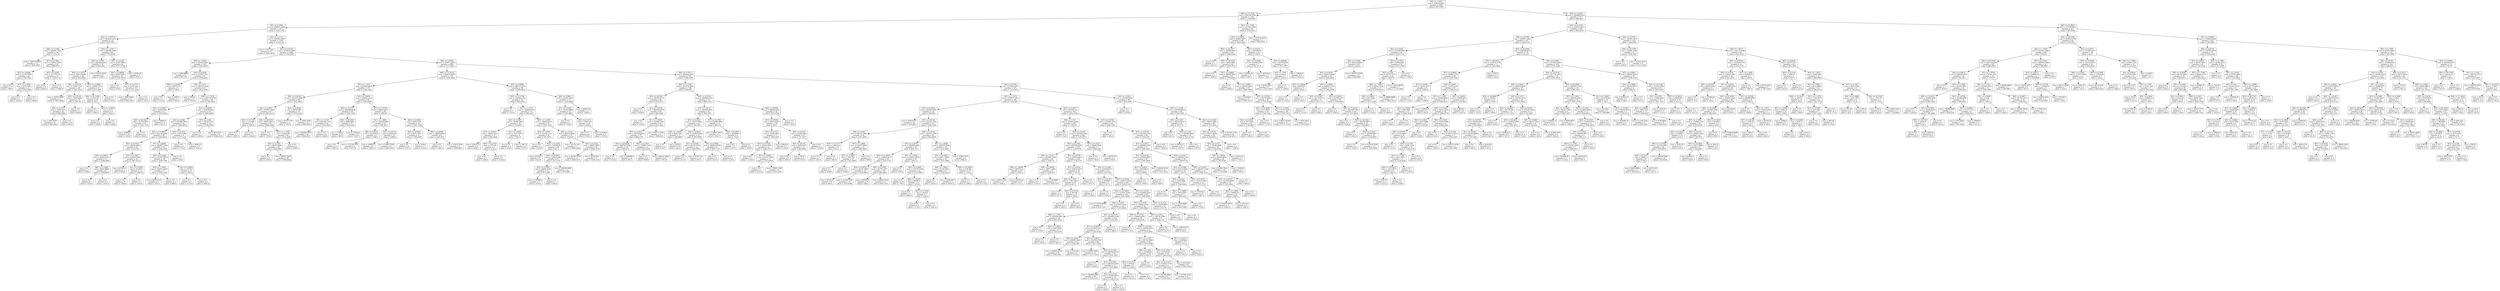 digraph Tree {
node [shape=box] ;
0 [label="X[5] <= 1.4973\nmse = 333032.0551\nsamples = 2000\nvalue = 997.0585"] ;
1 [label="X[8] <= 17.7558\nmse = 290169.0789\nsamples = 1323\nvalue = 1149.5843"] ;
0 -> 1 [labeldistance=2.5, labelangle=45, headlabel="True"] ;
2 [label="X[2] <= 2.1064\nmse = 288827.3439\nsamples = 1231\nvalue = 1118.1162"] ;
1 -> 2 ;
3 [label="X[4] <= 17.9779\nmse = 293246.3276\nsamples = 131\nvalue = 907.3817"] ;
2 -> 3 ;
4 [label="X[8] <= 3.2169\nmse = 264901.7924\nsamples = 50\nvalue = 1153.26"] ;
3 -> 4 ;
5 [label="mse = 129336.8056\nsamples = 12\nvalue = 1800.1667"] ;
4 -> 5 ;
6 [label="X[7] <= 4.7081\nmse = 133824.7098\nsamples = 38\nvalue = 948.9737"] ;
4 -> 6 ;
7 [label="X[1] <= 0.9299\nmse = 31195.7899\nsamples = 24\nvalue = 756.7083"] ;
6 -> 7 ;
8 [label="mse = 0.0\nsamples = 11\nvalue = 569.0"] ;
7 -> 8 ;
9 [label="X[7] <= 2.3066\nmse = 2551.4793\nsamples = 13\nvalue = 915.5385"] ;
7 -> 9 ;
10 [label="mse = 0.0\nsamples = 2\nvalue = 1034.0"] ;
9 -> 10 ;
11 [label="mse = 0.0\nsamples = 11\nvalue = 894.0"] ;
9 -> 11 ;
12 [label="X[3] <= 0.4282\nmse = 137755.102\nsamples = 14\nvalue = 1278.5714"] ;
6 -> 12 ;
13 [label="mse = 0.0\nsamples = 6\nvalue = 850.0"] ;
12 -> 13 ;
14 [label="mse = 0.0\nsamples = 8\nvalue = 1600.0"] ;
12 -> 14 ;
15 [label="X[5] <= 1.2147\nmse = 250388.1649\nsamples = 81\nvalue = 755.6049"] ;
3 -> 15 ;
16 [label="X[8] <= 3.1391\nmse = 240328.5045\nsamples = 55\nvalue = 934.3091"] ;
15 -> 16 ;
17 [label="X[5] <= 1.1074\nmse = 160134.0491\nsamples = 49\nvalue = 830.6939"] ;
16 -> 17 ;
18 [label="X[6] <= 0.5718\nmse = 74287.7431\nsamples = 36\nvalue = 1017.9167"] ;
17 -> 18 ;
19 [label="mse = 29554.0496\nsamples = 11\nvalue = 1387.3636"] ;
18 -> 19 ;
20 [label="X[3] <= 0.5118\nmse = 7489.8304\nsamples = 25\nvalue = 855.36"] ;
18 -> 20 ;
21 [label="X[0] <= 0.1313\nmse = 1848.2314\nsamples = 22\nvalue = 883.6364"] ;
20 -> 21 ;
22 [label="mse = 646.5556\nsamples = 12\nvalue = 848.3333"] ;
21 -> 22 ;
23 [label="mse = 0.0\nsamples = 10\nvalue = 926.0"] ;
21 -> 23 ;
24 [label="mse = 0.0\nsamples = 3\nvalue = 648.0"] ;
20 -> 24 ;
25 [label="X[2] <= 2.0994\nmse = 31990.1775\nsamples = 13\nvalue = 312.2308"] ;
17 -> 25 ;
26 [label="X[4] <= 41.1485\nmse = 5124.25\nsamples = 10\nvalue = 220.5"] ;
25 -> 26 ;
27 [label="mse = 0.0\nsamples = 5\nvalue = 149.0"] ;
26 -> 27 ;
28 [label="X[2] <= 2.0826\nmse = 24.0\nsamples = 5\nvalue = 292.0"] ;
26 -> 28 ;
29 [label="mse = 0.0\nsamples = 2\nvalue = 298.0"] ;
28 -> 29 ;
30 [label="mse = 0.0\nsamples = 3\nvalue = 288.0"] ;
28 -> 30 ;
31 [label="mse = 0.0\nsamples = 3\nvalue = 618.0"] ;
25 -> 31 ;
32 [label="mse = 91532.5833\nsamples = 6\nvalue = 1780.5"] ;
16 -> 32 ;
33 [label="X[8] <= 3.2169\nmse = 61207.8595\nsamples = 26\nvalue = 377.5769"] ;
15 -> 33 ;
34 [label="X[1] <= 0.8858\nmse = 2835.0385\nsamples = 21\nvalue = 259.7619"] ;
33 -> 34 ;
35 [label="mse = 0.0\nsamples = 2\nvalue = 379.0"] ;
34 -> 35 ;
36 [label="X[7] <= 2.2773\nmse = 1479.3241\nsamples = 19\nvalue = 247.2105"] ;
34 -> 36 ;
37 [label="mse = 1886.5562\nsamples = 13\nvalue = 256.5385"] ;
36 -> 37 ;
38 [label="mse = 0.0\nsamples = 6\nvalue = 227.0"] ;
36 -> 38 ;
39 [label="mse = 3226.24\nsamples = 5\nvalue = 872.4"] ;
33 -> 39 ;
40 [label="X[2] <= 2.1119\nmse = 282382.5347\nsamples = 1100\nvalue = 1143.2127"] ;
2 -> 40 ;
41 [label="mse = 1131.3223\nsamples = 11\nvalue = 1960.3636"] ;
40 -> 41 ;
42 [label="X[1] <= 0.8701\nmse = 278410.5226\nsamples = 1089\nvalue = 1134.9587"] ;
40 -> 42 ;
43 [label="X[8] <= 1.3045\nmse = 221452.2005\nsamples = 105\nvalue = 1351.0952"] ;
42 -> 43 ;
44 [label="mse = 3906.9844\nsamples = 8\nvalue = 807.375"] ;
43 -> 44 ;
45 [label="X[6] <= 0.0428\nmse = 213001.1921\nsamples = 97\nvalue = 1395.9381"] ;
43 -> 45 ;
46 [label="X[8] <= 3.6438\nmse = 38374.75\nsamples = 4\nvalue = 708.5"] ;
45 -> 46 ;
47 [label="mse = 0.0\nsamples = 2\nvalue = 514.0"] ;
46 -> 47 ;
48 [label="mse = 1089.0\nsamples = 2\nvalue = 903.0"] ;
46 -> 48 ;
49 [label="X[8] <= 1.451\nmse = 199312.1424\nsamples = 93\nvalue = 1425.5054"] ;
45 -> 49 ;
50 [label="mse = 1800.0\nsamples = 9\nvalue = 1833.0"] ;
49 -> 50 ;
51 [label="X[8] <= 1.7479\nmse = 200776.6784\nsamples = 84\nvalue = 1381.8452"] ;
49 -> 51 ;
52 [label="X[3] <= 0.5287\nmse = 81923.045\nsamples = 17\nvalue = 1034.8824"] ;
51 -> 52 ;
53 [label="X[4] <= 58.2412\nmse = 37578.0612\nsamples = 14\nvalue = 1125.7143"] ;
52 -> 53 ;
54 [label="mse = 49809.0\nsamples = 10\nvalue = 1154.0"] ;
53 -> 54 ;
55 [label="mse = 0.0\nsamples = 4\nvalue = 1055.0"] ;
53 -> 55 ;
56 [label="mse = 70688.0\nsamples = 3\nvalue = 611.0"] ;
52 -> 56 ;
57 [label="X[1] <= 0.8529\nmse = 192638.344\nsamples = 67\nvalue = 1469.8806"] ;
51 -> 57 ;
58 [label="X[2] <= 2.369\nmse = 207960.7846\nsamples = 54\nvalue = 1400.2593"] ;
57 -> 58 ;
59 [label="X[4] <= 21.9853\nmse = 222139.4334\nsamples = 46\nvalue = 1345.8478"] ;
58 -> 59 ;
60 [label="X[3] <= 0.4765\nmse = 49266.6944\nsamples = 25\nvalue = 1212.84"] ;
59 -> 60 ;
61 [label="X[6] <= 0.0974\nmse = 34464.2314\nsamples = 11\nvalue = 1398.3636"] ;
60 -> 61 ;
62 [label="mse = 0.0\nsamples = 5\nvalue = 1206.0"] ;
61 -> 62 ;
63 [label="X[6] <= 0.3285\nmse = 6650.8889\nsamples = 6\nvalue = 1558.6667"] ;
61 -> 63 ;
64 [label="mse = 0.0\nsamples = 2\nvalue = 1674.0"] ;
63 -> 64 ;
65 [label="mse = 0.0\nsamples = 4\nvalue = 1501.0"] ;
63 -> 65 ;
66 [label="X[5] <= 1.2007\nmse = 12605.2092\nsamples = 14\nvalue = 1067.0714"] ;
60 -> 66 ;
67 [label="mse = 67081.0\nsamples = 2\nvalue = 934.0"] ;
66 -> 67 ;
68 [label="X[1] <= 0.8394\nmse = 82.6875\nsamples = 12\nvalue = 1089.25"] ;
66 -> 68 ;
69 [label="mse = 0.0\nsamples = 9\nvalue = 1084.0"] ;
68 -> 69 ;
70 [label="mse = 0.0\nsamples = 3\nvalue = 1105.0"] ;
68 -> 70 ;
71 [label="X[7] <= 2.0689\nmse = 381807.1066\nsamples = 21\nvalue = 1504.1905"] ;
59 -> 71 ;
72 [label="X[0] <= 0.1248\nmse = 237527.6676\nsamples = 19\nvalue = 1636.7368"] ;
71 -> 72 ;
73 [label="X[5] <= 1.1661\nmse = 392611.8367\nsamples = 7\nvalue = 1259.1429"] ;
72 -> 73 ;
74 [label="mse = 502514.16\nsamples = 5\nvalue = 1375.2"] ;
73 -> 74 ;
75 [label="mse = 0.0\nsamples = 2\nvalue = 969.0"] ;
73 -> 75 ;
76 [label="X[1] <= 0.8405\nmse = 15376.0\nsamples = 12\nvalue = 1857.0"] ;
72 -> 76 ;
77 [label="mse = 0.0\nsamples = 6\nvalue = 1733.0"] ;
76 -> 77 ;
78 [label="mse = 0.0\nsamples = 6\nvalue = 1981.0"] ;
76 -> 78 ;
79 [label="mse = 0.0\nsamples = 2\nvalue = 245.0"] ;
71 -> 79 ;
80 [label="X[0] <= 0.1246\nmse = 11525.1094\nsamples = 8\nvalue = 1713.125"] ;
58 -> 80 ;
81 [label="mse = 0.0\nsamples = 6\nvalue = 1773.0"] ;
80 -> 81 ;
82 [label="mse = 3080.25\nsamples = 2\nvalue = 1533.5"] ;
80 -> 82 ;
83 [label="X[7] <= 2.444\nmse = 25222.5325\nsamples = 13\nvalue = 1759.0769"] ;
57 -> 83 ;
84 [label="mse = 0.0\nsamples = 7\nvalue = 1905.0"] ;
83 -> 84 ;
85 [label="mse = 823.4722\nsamples = 6\nvalue = 1588.8333"] ;
83 -> 85 ;
86 [label="X[6] <= 0.0636\nmse = 278971.6405\nsamples = 984\nvalue = 1111.8953"] ;
42 -> 86 ;
87 [label="X[8] <= 11.5153\nmse = 240615.0934\nsamples = 275\nvalue = 1249.4836"] ;
86 -> 87 ;
88 [label="X[5] <= 1.1212\nmse = 253400.5036\nsamples = 179\nvalue = 1346.2346"] ;
87 -> 88 ;
89 [label="X[6] <= 0.0538\nmse = 121435.7986\nsamples = 80\nvalue = 1522.4625"] ;
88 -> 89 ;
90 [label="X[1] <= 0.8931\nmse = 67003.1948\nsamples = 63\nvalue = 1643.4127"] ;
89 -> 90 ;
91 [label="X[0] <= 0.1595\nmse = 1119.09\nsamples = 10\nvalue = 1945.9"] ;
90 -> 91 ;
92 [label="mse = 0.0\nsamples = 3\nvalue = 1997.0"] ;
91 -> 92 ;
93 [label="mse = 0.0\nsamples = 7\nvalue = 1924.0"] ;
91 -> 93 ;
94 [label="X[4] <= 29.5335\nmse = 58912.9413\nsamples = 53\nvalue = 1586.3396"] ;
90 -> 94 ;
95 [label="mse = 0.0\nsamples = 4\nvalue = 1232.0"] ;
94 -> 95 ;
96 [label="X[7] <= 1.2769\nmse = 52635.95\nsamples = 49\nvalue = 1615.2653"] ;
94 -> 96 ;
97 [label="X[0] <= 0.1385\nmse = 48357.4463\nsamples = 44\nvalue = 1582.9091"] ;
96 -> 97 ;
98 [label="mse = 0.0\nsamples = 8\nvalue = 1549.0"] ;
97 -> 98 ;
99 [label="mse = 58791.2469\nsamples = 36\nvalue = 1590.4444"] ;
97 -> 99 ;
100 [label="mse = 0.0\nsamples = 5\nvalue = 1900.0"] ;
96 -> 100 ;
101 [label="X[5] <= 1.0228\nmse = 68035.827\nsamples = 17\nvalue = 1074.2353"] ;
89 -> 101 ;
102 [label="mse = 107477.04\nsamples = 5\nvalue = 1347.6"] ;
101 -> 102 ;
103 [label="mse = 7491.5556\nsamples = 12\nvalue = 960.3333"] ;
101 -> 103 ;
104 [label="X[1] <= 0.9938\nmse = 314663.1119\nsamples = 99\nvalue = 1203.8283"] ;
88 -> 104 ;
105 [label="X[0] <= 0.1247\nmse = 364069.4099\nsamples = 59\nvalue = 1003.7458"] ;
104 -> 105 ;
106 [label="X[5] <= 1.2147\nmse = 491044.7534\nsamples = 42\nvalue = 1072.6429"] ;
105 -> 106 ;
107 [label="mse = 524980.1875\nsamples = 36\nvalue = 989.9167"] ;
106 -> 107 ;
108 [label="mse = 0.0\nsamples = 6\nvalue = 1569.0"] ;
106 -> 108 ;
109 [label="X[4] <= 49.2656\nmse = 9664.6021\nsamples = 17\nvalue = 833.5294"] ;
105 -> 109 ;
110 [label="mse = 1694.0\nsamples = 15\nvalue = 805.0"] ;
109 -> 110 ;
111 [label="mse = 17556.25\nsamples = 2\nvalue = 1047.5"] ;
109 -> 111 ;
112 [label="X[7] <= 1.0709\nmse = 95643.2975\nsamples = 40\nvalue = 1498.95"] ;
104 -> 112 ;
113 [label="X[1] <= 1.0891\nmse = 115820.6939\nsamples = 21\nvalue = 1387.8571"] ;
112 -> 113 ;
114 [label="X[6] <= 0.0142\nmse = 221259.25\nsamples = 6\nvalue = 1108.5"] ;
113 -> 114 ;
115 [label="mse = 0.0\nsamples = 2\nvalue = 1651.0"] ;
114 -> 115 ;
116 [label="mse = 111159.1875\nsamples = 4\nvalue = 837.25"] ;
114 -> 116 ;
117 [label="X[3] <= 0.5118\nmse = 29942.64\nsamples = 15\nvalue = 1499.6"] ;
113 -> 117 ;
118 [label="mse = 20480.0\nsamples = 6\nvalue = 1605.0"] ;
117 -> 118 ;
119 [label="mse = 23907.5556\nsamples = 9\nvalue = 1429.3333"] ;
117 -> 119 ;
120 [label="X[8] <= 6.0469\nmse = 44624.615\nsamples = 19\nvalue = 1621.7368"] ;
112 -> 120 ;
121 [label="X[8] <= 4.9091\nmse = 2671.3223\nsamples = 11\nvalue = 1765.6364"] ;
120 -> 121 ;
122 [label="mse = 0.0\nsamples = 6\nvalue = 1727.0"] ;
121 -> 122 ;
123 [label="mse = 1936.0\nsamples = 5\nvalue = 1812.0"] ;
121 -> 123 ;
124 [label="X[8] <= 6.9658\nmse = 34688.8594\nsamples = 8\nvalue = 1423.875"] ;
120 -> 124 ;
125 [label="mse = 0.0\nsamples = 5\nvalue = 1289.0"] ;
124 -> 125 ;
126 [label="mse = 11653.5556\nsamples = 3\nvalue = 1648.6667"] ;
124 -> 126 ;
127 [label="X[3] <= 0.5989\nmse = 166777.4514\nsamples = 96\nvalue = 1069.0833"] ;
87 -> 127 ;
128 [label="X[4] <= 13.5738\nmse = 154459.1322\nsamples = 79\nvalue = 990.3291"] ;
127 -> 128 ;
129 [label="mse = 0.0\nsamples = 3\nvalue = 1753.0"] ;
128 -> 129 ;
130 [label="X[1] <= 1.1135\nmse = 136689.3315\nsamples = 76\nvalue = 960.2237"] ;
128 -> 130 ;
131 [label="X[2] <= 3.1497\nmse = 79446.1994\nsamples = 19\nvalue = 776.8947"] ;
130 -> 131 ;
132 [label="X[7] <= 4.5012\nmse = 36603.3223\nsamples = 11\nvalue = 981.3636"] ;
131 -> 132 ;
133 [label="mse = 43245.25\nsamples = 6\nvalue = 880.5"] ;
132 -> 133 ;
134 [label="X[0] <= 0.1024\nmse = 1775.04\nsamples = 5\nvalue = 1102.4"] ;
132 -> 134 ;
135 [label="mse = 0.0\nsamples = 3\nvalue = 1068.0"] ;
134 -> 135 ;
136 [label="mse = 0.0\nsamples = 2\nvalue = 1154.0"] ;
134 -> 136 ;
137 [label="X[1] <= 1.0891\nmse = 1827.4375\nsamples = 8\nvalue = 495.75"] ;
131 -> 137 ;
138 [label="mse = 0.0\nsamples = 4\nvalue = 454.0"] ;
137 -> 138 ;
139 [label="mse = 168.75\nsamples = 4\nvalue = 537.5"] ;
137 -> 139 ;
140 [label="X[5] <= 1.1665\nmse = 140832.8187\nsamples = 57\nvalue = 1021.3333"] ;
130 -> 140 ;
141 [label="X[2] <= 3.1497\nmse = 124190.1211\nsamples = 32\nvalue = 857.9375"] ;
140 -> 141 ;
142 [label="mse = 0.0\nsamples = 2\nvalue = 419.0"] ;
141 -> 142 ;
143 [label="X[3] <= 0.5248\nmse = 118768.76\nsamples = 30\nvalue = 887.2"] ;
141 -> 143 ;
144 [label="mse = 23328.0\nsamples = 3\nvalue = 612.0"] ;
143 -> 144 ;
145 [label="X[4] <= 68.8047\nmse = 120023.284\nsamples = 27\nvalue = 917.7778"] ;
143 -> 145 ;
146 [label="X[3] <= 0.5383\nmse = 56606.3056\nsamples = 12\nvalue = 973.1667"] ;
145 -> 146 ;
147 [label="mse = 132996.8\nsamples = 5\nvalue = 1014.0"] ;
146 -> 147 ;
148 [label="mse = 0.0\nsamples = 7\nvalue = 944.0"] ;
146 -> 148 ;
149 [label="mse = 166339.0489\nsamples = 15\nvalue = 873.4667"] ;
145 -> 149 ;
150 [label="X[5] <= 1.243\nmse = 84219.4496\nsamples = 25\nvalue = 1230.48"] ;
140 -> 150 ;
151 [label="mse = 35179.102\nsamples = 7\nvalue = 1606.4286"] ;
150 -> 151 ;
152 [label="X[3] <= 0.5223\nmse = 26951.0895\nsamples = 18\nvalue = 1084.2778"] ;
150 -> 152 ;
153 [label="mse = 41038.7438\nsamples = 11\nvalue = 1068.7273"] ;
152 -> 153 ;
154 [label="mse = 3836.2041\nsamples = 7\nvalue = 1108.7143"] ;
152 -> 154 ;
155 [label="X[6] <= 0.0601\nmse = 61261.2318\nsamples = 17\nvalue = 1435.0588"] ;
127 -> 155 ;
156 [label="X[7] <= 3.4235\nmse = 35025.8889\nsamples = 12\nvalue = 1532.6667"] ;
155 -> 156 ;
157 [label="mse = 0.0\nsamples = 2\nvalue = 1703.0"] ;
156 -> 157 ;
158 [label="X[0] <= 0.1371\nmse = 35067.84\nsamples = 10\nvalue = 1498.6"] ;
156 -> 158 ;
159 [label="mse = 0.0\nsamples = 6\nvalue = 1581.0"] ;
158 -> 159 ;
160 [label="mse = 62208.0\nsamples = 4\nvalue = 1375.0"] ;
158 -> 160 ;
161 [label="mse = 46483.36\nsamples = 5\nvalue = 1200.8"] ;
155 -> 161 ;
162 [label="X[6] <= 0.7612\nmse = 283658.4353\nsamples = 709\nvalue = 1058.5289"] ;
86 -> 162 ;
163 [label="X[6] <= 0.1358\nmse = 251474.1664\nsamples = 138\nvalue = 825.087"] ;
162 -> 163 ;
164 [label="X[3] <= 0.4765\nmse = 304335.8711\nsamples = 64\nvalue = 974.1875"] ;
163 -> 164 ;
165 [label="mse = 0.0\nsamples = 2\nvalue = 1838.0"] ;
164 -> 165 ;
166 [label="X[1] <= 0.8756\nmse = 289306.6379\nsamples = 62\nvalue = 946.3226"] ;
164 -> 166 ;
167 [label="mse = 0.0\nsamples = 7\nvalue = 1199.0"] ;
166 -> 167 ;
168 [label="X[1] <= 0.9644\nmse = 316967.446\nsamples = 55\nvalue = 914.1636"] ;
166 -> 168 ;
169 [label="X[7] <= 0.4511\nmse = 356758.8402\nsamples = 47\nvalue = 889.5745"] ;
168 -> 169 ;
170 [label="X[4] <= 29.6926\nmse = 696752.1094\nsamples = 16\nvalue = 994.875"] ;
169 -> 170 ;
171 [label="mse = 0.0\nsamples = 2\nvalue = 1722.0"] ;
170 -> 171 ;
172 [label="mse = 709968.0\nsamples = 14\nvalue = 891.0"] ;
170 -> 172 ;
173 [label="X[4] <= 4.2593\nmse = 172601.7232\nsamples = 31\nvalue = 835.2258"] ;
169 -> 173 ;
174 [label="mse = 0.0\nsamples = 6\nvalue = 998.0"] ;
173 -> 174 ;
175 [label="mse = 206141.0944\nsamples = 25\nvalue = 796.16"] ;
173 -> 175 ;
176 [label="mse = 58771.7344\nsamples = 8\nvalue = 1058.625"] ;
168 -> 176 ;
177 [label="X[3] <= 0.5514\nmse = 169900.5763\nsamples = 74\nvalue = 696.1351"] ;
163 -> 177 ;
178 [label="X[7] <= 2.8112\nmse = 190495.9552\nsamples = 42\nvalue = 562.7381"] ;
177 -> 178 ;
179 [label="X[3] <= 0.5223\nmse = 126373.9931\nsamples = 34\nvalue = 461.6471"] ;
178 -> 179 ;
180 [label="X[8] <= 1.6239\nmse = 4409.7222\nsamples = 12\nvalue = 198.6667"] ;
179 -> 180 ;
181 [label="mse = 0.0\nsamples = 2\nvalue = 82.0"] ;
180 -> 181 ;
182 [label="mse = 2025.0\nsamples = 10\nvalue = 222.0"] ;
180 -> 182 ;
183 [label="X[6] <= 0.3697\nmse = 134600.9008\nsamples = 22\nvalue = 605.0909"] ;
179 -> 183 ;
184 [label="X[1] <= 0.9364\nmse = 40143.1479\nsamples = 13\nvalue = 428.0769"] ;
183 -> 184 ;
185 [label="mse = 0.0\nsamples = 3\nvalue = 237.0"] ;
184 -> 185 ;
186 [label="mse = 37947.04\nsamples = 10\nvalue = 485.4"] ;
184 -> 186 ;
187 [label="X[1] <= 0.8892\nmse = 160403.9506\nsamples = 9\nvalue = 860.7778"] ;
183 -> 187 ;
188 [label="mse = 0.0\nsamples = 4\nvalue = 413.0"] ;
187 -> 188 ;
189 [label="mse = 0.0\nsamples = 5\nvalue = 1219.0"] ;
187 -> 189 ;
190 [label="X[7] <= 4.2769\nmse = 234993.9844\nsamples = 8\nvalue = 992.375"] ;
178 -> 190 ;
191 [label="mse = 46687.6875\nsamples = 4\nvalue = 1234.75"] ;
190 -> 191 ;
192 [label="X[0] <= 0.2952\nmse = 305809.0\nsamples = 4\nvalue = 750.0"] ;
190 -> 192 ;
193 [label="mse = 0.0\nsamples = 2\nvalue = 197.0"] ;
192 -> 193 ;
194 [label="mse = 0.0\nsamples = 2\nvalue = 1303.0"] ;
192 -> 194 ;
195 [label="X[6] <= 0.6936\nmse = 88859.2334\nsamples = 32\nvalue = 871.2188"] ;
177 -> 195 ;
196 [label="X[3] <= 0.6504\nmse = 59014.9167\nsamples = 30\nvalue = 918.5"] ;
195 -> 196 ;
197 [label="X[2] <= 2.1514\nmse = 34385.9931\nsamples = 17\nvalue = 1061.6471"] ;
196 -> 197 ;
198 [label="X[3] <= 0.5739\nmse = 35204.9592\nsamples = 14\nvalue = 1040.5714"] ;
197 -> 198 ;
199 [label="mse = 0.0\nsamples = 3\nvalue = 1140.0"] ;
198 -> 199 ;
200 [label="X[1] <= 0.8931\nmse = 41374.7934\nsamples = 11\nvalue = 1013.4545"] ;
198 -> 200 ;
201 [label="mse = 0.0\nsamples = 5\nvalue = 1015.0"] ;
200 -> 201 ;
202 [label="mse = 75850.1389\nsamples = 6\nvalue = 1012.1667"] ;
200 -> 202 ;
203 [label="mse = 18818.0\nsamples = 3\nvalue = 1160.0"] ;
197 -> 203 ;
204 [label="X[6] <= 0.4707\nmse = 29384.9822\nsamples = 13\nvalue = 731.3077"] ;
196 -> 204 ;
205 [label="X[4] <= 28.754\nmse = 5200.9917\nsamples = 11\nvalue = 663.9091"] ;
204 -> 205 ;
206 [label="mse = 0.0\nsamples = 3\nvalue = 549.0"] ;
205 -> 206 ;
207 [label="mse = 343.0\nsamples = 8\nvalue = 707.0"] ;
205 -> 207 ;
208 [label="mse = 0.0\nsamples = 2\nvalue = 1102.0"] ;
204 -> 208 ;
209 [label="mse = 0.0\nsamples = 2\nvalue = 162.0"] ;
195 -> 209 ;
210 [label="X[3] <= 0.5762\nmse = 275083.2617\nsamples = 571\nvalue = 1114.9475"] ;
162 -> 210 ;
211 [label="X[5] <= 1.1072\nmse = 276873.5433\nsamples = 482\nvalue = 1162.3257"] ;
210 -> 211 ;
212 [label="X[7] <= 0.6224\nmse = 243901.5591\nsamples = 131\nvalue = 945.855"] ;
211 -> 212 ;
213 [label="mse = 5349.6327\nsamples = 14\nvalue = 340.2857"] ;
212 -> 213 ;
214 [label="X[1] <= 0.8756\nmse = 223315.2761\nsamples = 117\nvalue = 1018.3162"] ;
212 -> 214 ;
215 [label="X[8] <= 2.039\nmse = 206741.4983\nsamples = 24\nvalue = 1347.2083"] ;
214 -> 215 ;
216 [label="X[0] <= 0.1127\nmse = 159414.0\nsamples = 5\nvalue = 812.0"] ;
215 -> 216 ;
217 [label="mse = 0.0\nsamples = 2\nvalue = 1301.0"] ;
216 -> 217 ;
218 [label="mse = 0.0\nsamples = 3\nvalue = 486.0"] ;
216 -> 218 ;
219 [label="X[7] <= 1.9888\nmse = 123977.9446\nsamples = 19\nvalue = 1488.0526"] ;
215 -> 219 ;
220 [label="X[7] <= 1.2485\nmse = 7083.787\nsamples = 13\nvalue = 1722.5385"] ;
219 -> 220 ;
221 [label="mse = 0.0\nsamples = 5\nvalue = 1829.0"] ;
220 -> 221 ;
222 [label="mse = 0.0\nsamples = 8\nvalue = 1656.0"] ;
220 -> 222 ;
223 [label="mse = 0.0\nsamples = 6\nvalue = 980.0"] ;
219 -> 223 ;
224 [label="X[8] <= 3.6155\nmse = 192473.7089\nsamples = 93\nvalue = 933.4409"] ;
214 -> 224 ;
225 [label="X[7] <= 2.4977\nmse = 186484.2696\nsamples = 70\nvalue = 838.7571"] ;
224 -> 225 ;
226 [label="X[4] <= 21.9853\nmse = 119639.8173\nsamples = 45\nvalue = 720.7778"] ;
225 -> 226 ;
227 [label="X[4] <= 8.8523\nmse = 30216.1994\nsamples = 19\nvalue = 1032.8947"] ;
226 -> 227 ;
228 [label="mse = 55125.0\nsamples = 6\nvalue = 942.0"] ;
227 -> 228 ;
229 [label="mse = 13146.7456\nsamples = 13\nvalue = 1074.8462"] ;
227 -> 229 ;
230 [label="X[0] <= 0.1595\nmse = 61775.5207\nsamples = 26\nvalue = 492.6923"] ;
226 -> 230 ;
231 [label="mse = 80000.0\nsamples = 9\nvalue = 284.0"] ;
230 -> 231 ;
232 [label="mse = 16863.3218\nsamples = 17\nvalue = 603.1765"] ;
230 -> 232 ;
233 [label="X[5] <= 1.0244\nmse = 236651.8656\nsamples = 25\nvalue = 1051.12"] ;
225 -> 233 ;
234 [label="mse = 0.0\nsamples = 3\nvalue = 270.0"] ;
233 -> 234 ;
235 [label="X[3] <= 0.5048\nmse = 174374.7769\nsamples = 22\nvalue = 1157.6364"] ;
233 -> 235 ;
236 [label="mse = 0.0\nsamples = 10\nvalue = 778.0"] ;
235 -> 236 ;
237 [label="X[8] <= 1.8195\nmse = 99498.0\nsamples = 12\nvalue = 1474.0"] ;
235 -> 237 ;
238 [label="mse = 0.0\nsamples = 5\nvalue = 1845.0"] ;
237 -> 238 ;
239 [label="X[1] <= 1.0183\nmse = 2028.0\nsamples = 7\nvalue = 1209.0"] ;
237 -> 239 ;
240 [label="mse = 0.0\nsamples = 4\nvalue = 1170.0"] ;
239 -> 240 ;
241 [label="mse = 0.0\nsamples = 3\nvalue = 1261.0"] ;
239 -> 241 ;
242 [label="X[1] <= 1.0266\nmse = 100376.9338\nsamples = 23\nvalue = 1221.6087"] ;
224 -> 242 ;
243 [label="X[2] <= 6.4204\nmse = 43817.8504\nsamples = 19\nvalue = 1331.7895"] ;
242 -> 243 ;
244 [label="X[8] <= 7.9053\nmse = 14156.3951\nsamples = 9\nvalue = 1530.2222"] ;
243 -> 244 ;
245 [label="mse = 0.0\nsamples = 5\nvalue = 1431.0"] ;
244 -> 245 ;
246 [label="mse = 4162.6875\nsamples = 4\nvalue = 1654.25"] ;
244 -> 246 ;
247 [label="X[4] <= 43.5649\nmse = 3180.96\nsamples = 10\nvalue = 1153.2"] ;
243 -> 247 ;
248 [label="mse = 0.0\nsamples = 2\nvalue = 1266.0"] ;
247 -> 248 ;
249 [label="mse = 0.0\nsamples = 8\nvalue = 1125.0"] ;
247 -> 249 ;
250 [label="mse = 37464.1875\nsamples = 4\nvalue = 698.25"] ;
242 -> 250 ;
251 [label="X[3] <= 0.5267\nmse = 265163.22\nsamples = 351\nvalue = 1243.1168"] ;
211 -> 251 ;
252 [label="X[8] <= 1.217\nmse = 250181.6229\nsamples = 267\nvalue = 1178.427"] ;
251 -> 252 ;
253 [label="mse = 0.0\nsamples = 5\nvalue = 154.0"] ;
252 -> 253 ;
254 [label="X[2] <= 3.2343\nmse = 234546.1903\nsamples = 262\nvalue = 1197.9771"] ;
252 -> 254 ;
255 [label="X[0] <= 0.1295\nmse = 226788.3264\nsamples = 255\nvalue = 1216.8784"] ;
254 -> 255 ;
256 [label="X[5] <= 1.2147\nmse = 183484.7589\nsamples = 28\nvalue = 1525.75"] ;
255 -> 256 ;
257 [label="X[8] <= 1.9566\nmse = 209723.31\nsamples = 20\nvalue = 1633.3"] ;
256 -> 257 ;
258 [label="mse = 349157.64\nsamples = 10\nvalue = 1495.4"] ;
257 -> 258 ;
259 [label="mse = 32256.16\nsamples = 10\nvalue = 1771.2"] ;
257 -> 259 ;
260 [label="X[6] <= 2.0064\nmse = 16677.1094\nsamples = 8\nvalue = 1256.875"] ;
256 -> 260 ;
261 [label="mse = 0.0\nsamples = 5\nvalue = 1157.0"] ;
260 -> 261 ;
262 [label="mse = 138.8889\nsamples = 3\nvalue = 1423.3333"] ;
260 -> 262 ;
263 [label="X[1] <= 0.8756\nmse = 218910.6211\nsamples = 227\nvalue = 1178.7797"] ;
255 -> 263 ;
264 [label="X[7] <= 0.6541\nmse = 85814.4375\nsamples = 16\nvalue = 727.25"] ;
263 -> 264 ;
265 [label="X[5] <= 1.2147\nmse = 7761.1429\nsamples = 14\nvalue = 621.0"] ;
264 -> 265 ;
266 [label="mse = 0.0\nsamples = 4\nvalue = 757.0"] ;
265 -> 266 ;
267 [label="X[3] <= 0.5118\nmse = 507.84\nsamples = 10\nvalue = 566.6"] ;
265 -> 267 ;
268 [label="mse = 0.0\nsamples = 4\nvalue = 539.0"] ;
267 -> 268 ;
269 [label="mse = 0.0\nsamples = 6\nvalue = 585.0"] ;
267 -> 269 ;
270 [label="mse = 0.0\nsamples = 2\nvalue = 1471.0"] ;
264 -> 270 ;
271 [label="X[2] <= 2.1299\nmse = 212370.8717\nsamples = 211\nvalue = 1213.019"] ;
263 -> 271 ;
272 [label="X[7] <= 2.0139\nmse = 82369.0\nsamples = 4\nvalue = 527.0"] ;
271 -> 272 ;
273 [label="mse = 0.0\nsamples = 2\nvalue = 240.0"] ;
272 -> 273 ;
274 [label="mse = 0.0\nsamples = 2\nvalue = 814.0"] ;
272 -> 274 ;
275 [label="X[1] <= 0.9429\nmse = 205613.1078\nsamples = 207\nvalue = 1226.2754"] ;
271 -> 275 ;
276 [label="X[4] <= 21.9853\nmse = 215421.4185\nsamples = 143\nvalue = 1162.2238"] ;
275 -> 276 ;
277 [label="mse = 10728.4898\nsamples = 7\nvalue = 679.7143"] ;
276 -> 277 ;
278 [label="X[8] <= 1.945\nmse = 213357.1583\nsamples = 136\nvalue = 1187.0588"] ;
276 -> 278 ;
279 [label="X[8] <= 1.3761\nmse = 182096.4961\nsamples = 16\nvalue = 895.5625"] ;
278 -> 279 ;
280 [label="mse = 0.0\nsamples = 7\nvalue = 1378.0"] ;
279 -> 280 ;
281 [label="X[8] <= 1.6243\nmse = 1905.5556\nsamples = 9\nvalue = 520.3333"] ;
279 -> 281 ;
282 [label="mse = 0.0\nsamples = 2\nvalue = 602.0"] ;
281 -> 282 ;
283 [label="mse = 0.0\nsamples = 7\nvalue = 497.0"] ;
281 -> 283 ;
284 [label="X[4] <= 32.6155\nmse = 204685.3194\nsamples = 120\nvalue = 1225.925"] ;
278 -> 284 ;
285 [label="X[7] <= 0.0087\nmse = 214973.431\nsamples = 112\nvalue = 1242.9196"] ;
284 -> 285 ;
286 [label="X[8] <= 9.843\nmse = 189652.3403\nsamples = 23\nvalue = 1341.087"] ;
285 -> 286 ;
287 [label="mse = 235083.4722\nsamples = 18\nvalue = 1305.1667"] ;
286 -> 287 ;
288 [label="mse = 4733.44\nsamples = 5\nvalue = 1470.4"] ;
286 -> 288 ;
289 [label="X[1] <= 0.8931\nmse = 218383.0789\nsamples = 89\nvalue = 1217.5506"] ;
285 -> 289 ;
290 [label="mse = 55905.7956\nsamples = 15\nvalue = 1137.7333"] ;
289 -> 290 ;
291 [label="X[2] <= 2.1452\nmse = 249764.5215\nsamples = 74\nvalue = 1233.7297"] ;
289 -> 291 ;
292 [label="mse = 0.0\nsamples = 2\nvalue = 1840.0"] ;
291 -> 292 ;
293 [label="X[7] <= 4.7081\nmse = 246208.7099\nsamples = 72\nvalue = 1216.8889"] ;
291 -> 293 ;
294 [label="mse = 292864.6361\nsamples = 58\nvalue = 1233.1379"] ;
293 -> 294 ;
295 [label="X[3] <= 0.5118\nmse = 47294.3878\nsamples = 14\nvalue = 1149.5714"] ;
293 -> 295 ;
296 [label="mse = 0.0\nsamples = 3\nvalue = 1566.0"] ;
295 -> 296 ;
297 [label="mse = 0.0\nsamples = 11\nvalue = 1036.0"] ;
295 -> 297 ;
298 [label="mse = 0.0\nsamples = 8\nvalue = 988.0"] ;
284 -> 298 ;
299 [label="X[7] <= 3.8102\nmse = 154048.9255\nsamples = 64\nvalue = 1369.3906"] ;
275 -> 299 ;
300 [label="X[0] <= 0.4738\nmse = 159946.3136\nsamples = 52\nvalue = 1299.3846"] ;
299 -> 300 ;
301 [label="X[4] <= 17.9779\nmse = 139844.8363\nsamples = 44\nvalue = 1345.4318"] ;
300 -> 301 ;
302 [label="mse = 0.0\nsamples = 3\nvalue = 1715.0"] ;
301 -> 302 ;
303 [label="X[8] <= 14.5361\nmse = 139352.4331\nsamples = 41\nvalue = 1318.3902"] ;
301 -> 303 ;
304 [label="X[1] <= 1.1135\nmse = 98742.5038\nsamples = 28\nvalue = 1414.6786"] ;
303 -> 304 ;
305 [label="X[6] <= 1.528\nmse = 23588.64\nsamples = 10\nvalue = 1637.6"] ;
304 -> 305 ;
306 [label="X[0] <= 0.2112\nmse = 8100.0\nsamples = 8\nvalue = 1703.0"] ;
305 -> 306 ;
307 [label="mse = 0.0\nsamples = 4\nvalue = 1613.0"] ;
306 -> 307 ;
308 [label="mse = 0.0\nsamples = 4\nvalue = 1793.0"] ;
306 -> 308 ;
309 [label="mse = 0.0\nsamples = 2\nvalue = 1376.0"] ;
305 -> 309 ;
310 [label="X[4] <= 47.1621\nmse = 97549.25\nsamples = 18\nvalue = 1290.8333"] ;
304 -> 310 ;
311 [label="X[4] <= 31.2714\nmse = 170243.7778\nsamples = 9\nvalue = 1180.3333"] ;
310 -> 311 ;
312 [label="mse = 62186.8889\nsamples = 3\nvalue = 1276.3333"] ;
311 -> 312 ;
313 [label="mse = 217360.2222\nsamples = 6\nvalue = 1132.3333"] ;
311 -> 313 ;
314 [label="mse = 434.2222\nsamples = 9\nvalue = 1401.3333"] ;
310 -> 314 ;
315 [label="X[7] <= 0.4511\nmse = 163840.0\nsamples = 13\nvalue = 1111.0"] ;
303 -> 315 ;
316 [label="mse = 0.0\nsamples = 8\nvalue = 791.0"] ;
315 -> 316 ;
317 [label="mse = 0.0\nsamples = 5\nvalue = 1623.0"] ;
315 -> 317 ;
318 [label="X[6] <= 2.4012\nmse = 194702.1094\nsamples = 8\nvalue = 1046.125"] ;
300 -> 318 ;
319 [label="mse = 0.0\nsamples = 2\nvalue = 1417.0"] ;
318 -> 319 ;
320 [label="mse = 198470.25\nsamples = 6\nvalue = 922.5"] ;
318 -> 320 ;
321 [label="X[2] <= 2.1514\nmse = 15229.6875\nsamples = 12\nvalue = 1672.75"] ;
299 -> 321 ;
322 [label="mse = 0.0\nsamples = 9\nvalue = 1744.0"] ;
321 -> 322 ;
323 [label="mse = 0.0\nsamples = 3\nvalue = 1459.0"] ;
321 -> 323 ;
324 [label="X[7] <= 0.0121\nmse = 30040.5306\nsamples = 7\nvalue = 509.4286"] ;
254 -> 324 ;
325 [label="mse = 0.0\nsamples = 2\nvalue = 591.0"] ;
324 -> 325 ;
326 [label="mse = 38330.56\nsamples = 5\nvalue = 476.8"] ;
324 -> 326 ;
327 [label="X[1] <= 0.8756\nmse = 257201.5743\nsamples = 84\nvalue = 1448.7381"] ;
251 -> 327 ;
328 [label="mse = 0.0\nsamples = 4\nvalue = 382.0"] ;
327 -> 328 ;
329 [label="X[3] <= 0.5576\nmse = 210320.3194\nsamples = 80\nvalue = 1502.075"] ;
327 -> 329 ;
330 [label="X[7] <= 0.0072\nmse = 209086.5039\nsamples = 71\nvalue = 1446.0563"] ;
329 -> 330 ;
331 [label="X[1] <= 0.9748\nmse = 270926.9587\nsamples = 22\nvalue = 1304.3636"] ;
330 -> 331 ;
332 [label="X[1] <= 0.8931\nmse = 264196.0\nsamples = 4\nvalue = 994.0"] ;
331 -> 332 ;
333 [label="mse = 0.0\nsamples = 2\nvalue = 1508.0"] ;
332 -> 333 ;
334 [label="mse = 0.0\nsamples = 2\nvalue = 480.0"] ;
332 -> 334 ;
335 [label="mse = 246260.2222\nsamples = 18\nvalue = 1373.3333"] ;
331 -> 335 ;
336 [label="X[3] <= 0.543\nmse = 168260.1791\nsamples = 49\nvalue = 1509.6735"] ;
330 -> 336 ;
337 [label="X[3] <= 0.5389\nmse = 95110.5455\nsamples = 33\nvalue = 1617.0"] ;
336 -> 337 ;
338 [label="X[3] <= 0.533\nmse = 2308.0661\nsamples = 11\nvalue = 1706.4545"] ;
337 -> 338 ;
339 [label="mse = 0.0\nsamples = 4\nvalue = 1739.0"] ;
338 -> 339 ;
340 [label="X[8] <= 17.2895\nmse = 2675.8367\nsamples = 7\nvalue = 1687.8571"] ;
338 -> 340 ;
341 [label="mse = 3416.8889\nsamples = 3\nvalue = 1647.6667"] ;
340 -> 341 ;
342 [label="mse = 0.0\nsamples = 4\nvalue = 1718.0"] ;
340 -> 342 ;
343 [label="X[1] <= 0.9501\nmse = 135510.1983\nsamples = 22\nvalue = 1572.2727"] ;
337 -> 343 ;
344 [label="mse = 155316.0\nsamples = 19\nvalue = 1587.0"] ;
343 -> 344 ;
345 [label="mse = 0.0\nsamples = 3\nvalue = 1479.0"] ;
343 -> 345 ;
346 [label="X[0] <= 0.3933\nmse = 246372.7148\nsamples = 16\nvalue = 1288.3125"] ;
336 -> 346 ;
347 [label="X[7] <= 0.0374\nmse = 122218.8639\nsamples = 13\nvalue = 1472.5385"] ;
346 -> 347 ;
348 [label="X[8] <= 1.5965\nmse = 150404.01\nsamples = 10\nvalue = 1428.3"] ;
347 -> 348 ;
349 [label="mse = 352432.6875\nsamples = 4\nvalue = 1499.25"] ;
348 -> 349 ;
350 [label="mse = 10125.0\nsamples = 6\nvalue = 1381.0"] ;
348 -> 350 ;
351 [label="mse = 0.0\nsamples = 3\nvalue = 1620.0"] ;
347 -> 351 ;
352 [label="mse = 0.0\nsamples = 3\nvalue = 490.0"] ;
346 -> 352 ;
353 [label="mse = 0.0\nsamples = 9\nvalue = 1944.0"] ;
329 -> 353 ;
354 [label="X[2] <= 2.1452\nmse = 187393.5336\nsamples = 89\nvalue = 858.3596"] ;
210 -> 354 ;
355 [label="mse = 0.0\nsamples = 4\nvalue = 1870.0"] ;
354 -> 355 ;
356 [label="X[5] <= 1.2198\nmse = 145784.8919\nsamples = 85\nvalue = 810.7529"] ;
354 -> 356 ;
357 [label="X[0] <= 0.1435\nmse = 190013.4016\nsamples = 25\nvalue = 1073.72"] ;
356 -> 357 ;
358 [label="mse = 0.0\nsamples = 11\nvalue = 631.0"] ;
357 -> 358 ;
359 [label="X[5] <= 1.185\nmse = 64308.2449\nsamples = 14\nvalue = 1421.5714"] ;
357 -> 359 ;
360 [label="mse = 95052.0\nsamples = 8\nvalue = 1335.0"] ;
359 -> 360 ;
361 [label="mse = 0.0\nsamples = 6\nvalue = 1537.0"] ;
359 -> 361 ;
362 [label="X[4] <= 41.1485\nmse = 86537.6497\nsamples = 60\nvalue = 701.1833"] ;
356 -> 362 ;
363 [label="X[1] <= 1.0279\nmse = 82472.8936\nsamples = 34\nvalue = 816.4412"] ;
362 -> 363 ;
364 [label="X[0] <= 0.3737\nmse = 78786.0999\nsamples = 31\nvalue = 784.3548"] ;
363 -> 364 ;
365 [label="X[8] <= 1.8436\nmse = 86546.8402\nsamples = 26\nvalue = 797.0769"] ;
364 -> 365 ;
366 [label="mse = 91663.2023\nsamples = 23\nvalue = 775.4348"] ;
365 -> 366 ;
367 [label="mse = 16200.0\nsamples = 3\nvalue = 963.0"] ;
365 -> 367 ;
368 [label="mse = 33212.16\nsamples = 5\nvalue = 718.2"] ;
364 -> 368 ;
369 [label="mse = 0.0\nsamples = 3\nvalue = 1148.0"] ;
363 -> 369 ;
370 [label="mse = 51764.1716\nsamples = 26\nvalue = 550.4615"] ;
362 -> 370 ;
371 [label="X[1] <= 1.1365\nmse = 117583.1866\nsamples = 92\nvalue = 1570.6413"] ;
1 -> 371 ;
372 [label="X[3] <= 0.5656\nmse = 84862.2497\nsamples = 89\nvalue = 1603.4831"] ;
371 -> 372 ;
373 [label="X[4] <= 24.3577\nmse = 35658.6944\nsamples = 69\nvalue = 1689.8261"] ;
372 -> 373 ;
374 [label="mse = 0.0\nsamples = 3\nvalue = 1912.0"] ;
373 -> 374 ;
375 [label="X[8] <= 18.5236\nmse = 34933.865\nsamples = 66\nvalue = 1679.7273"] ;
373 -> 375 ;
376 [label="mse = 0.0\nsamples = 5\nvalue = 1349.0"] ;
375 -> 376 ;
377 [label="X[1] <= 0.8963\nmse = 28096.7928\nsamples = 61\nvalue = 1706.8361"] ;
375 -> 377 ;
378 [label="mse = 0.0\nsamples = 4\nvalue = 1850.0"] ;
377 -> 378 ;
379 [label="X[1] <= 1.0009\nmse = 28529.2539\nsamples = 57\nvalue = 1696.7895"] ;
377 -> 379 ;
380 [label="mse = 138.9256\nsamples = 11\nvalue = 1593.7273"] ;
379 -> 380 ;
381 [label="X[7] <= 2.0139\nmse = 32170.8544\nsamples = 46\nvalue = 1721.4348"] ;
379 -> 381 ;
382 [label="X[4] <= 53.8283\nmse = 871.8673\nsamples = 18\nvalue = 1743.7222"] ;
381 -> 382 ;
383 [label="X[3] <= 0.5162\nmse = 747.5556\nsamples = 15\nvalue = 1736.6667"] ;
382 -> 383 ;
384 [label="mse = 0.0\nsamples = 5\nvalue = 1698.0"] ;
383 -> 384 ;
385 [label="mse = 0.0\nsamples = 10\nvalue = 1756.0"] ;
383 -> 385 ;
386 [label="mse = 0.0\nsamples = 3\nvalue = 1779.0"] ;
382 -> 386 ;
387 [label="X[1] <= 1.1064\nmse = 51767.0242\nsamples = 28\nvalue = 1707.1071"] ;
381 -> 387 ;
388 [label="mse = 68013.9184\nsamples = 21\nvalue = 1717.7143"] ;
387 -> 388 ;
389 [label="mse = 1676.2041\nsamples = 7\nvalue = 1675.2857"] ;
387 -> 389 ;
390 [label="X[3] <= 0.6433\nmse = 140160.04\nsamples = 20\nvalue = 1305.6"] ;
372 -> 390 ;
391 [label="X[4] <= 53.8283\nmse = 113568.5306\nsamples = 7\nvalue = 923.5714"] ;
390 -> 391 ;
392 [label="mse = 24586.24\nsamples = 5\nvalue = 983.4"] ;
391 -> 392 ;
393 [label="mse = 304704.0\nsamples = 2\nvalue = 774.0"] ;
391 -> 393 ;
394 [label="X[3] <= 0.6826\nmse = 33576.6746\nsamples = 13\nvalue = 1511.3077"] ;
390 -> 394 ;
395 [label="X[5] <= 1.243\nmse = 4184.4\nsamples = 5\nvalue = 1331.0"] ;
394 -> 395 ;
396 [label="mse = 5836.2222\nsamples = 3\nvalue = 1352.3333"] ;
395 -> 396 ;
397 [label="mse = 0.0\nsamples = 2\nvalue = 1299.0"] ;
395 -> 397 ;
398 [label="mse = 18928.0\nsamples = 8\nvalue = 1624.0"] ;
394 -> 398 ;
399 [label="mse = 107030.2222\nsamples = 3\nvalue = 596.3333"] ;
371 -> 399 ;
400 [label="X[0] <= 0.3267\nmse = 282488.1919\nsamples = 677\nvalue = 698.9911"] ;
0 -> 400 [labeldistance=2.5, labelangle=-45, headlabel="False"] ;
401 [label="X[2] <= 4.3104\nmse = 304501.4813\nsamples = 360\nvalue = 884.8194"] ;
400 -> 401 ;
402 [label="X[8] <= 4.6706\nmse = 283627.1443\nsamples = 257\nvalue = 1040.4747"] ;
401 -> 402 ;
403 [label="X[3] <= 0.5564\nmse = 272059.9465\nsamples = 82\nvalue = 1252.1707"] ;
402 -> 403 ;
404 [label="X[0] <= 0.1595\nmse = 303215.4608\nsamples = 60\nvalue = 1140.35"] ;
403 -> 404 ;
405 [label="X[3] <= 0.4955\nmse = 230453.2069\nsamples = 45\nvalue = 1244.2444"] ;
404 -> 405 ;
406 [label="X[2] <= 2.0829\nmse = 84100.0\nsamples = 4\nvalue = 833.0"] ;
405 -> 406 ;
407 [label="mse = 0.0\nsamples = 2\nvalue = 1123.0"] ;
406 -> 407 ;
408 [label="mse = 0.0\nsamples = 2\nvalue = 543.0"] ;
406 -> 408 ;
409 [label="X[5] <= 2.9682\nmse = 226622.1344\nsamples = 41\nvalue = 1284.3659"] ;
405 -> 409 ;
410 [label="X[3] <= 0.5267\nmse = 18113.4375\nsamples = 8\nvalue = 1011.75"] ;
409 -> 410 ;
411 [label="mse = 0.0\nsamples = 5\nvalue = 1116.0"] ;
410 -> 411 ;
412 [label="mse = 0.0\nsamples = 3\nvalue = 838.0"] ;
410 -> 412 ;
413 [label="X[2] <= 2.0851\nmse = 254785.157\nsamples = 33\nvalue = 1350.4545"] ;
409 -> 413 ;
414 [label="mse = 0.0\nsamples = 5\nvalue = 1544.0"] ;
413 -> 414 ;
415 [label="X[4] <= 17.4418\nmse = 292398.7385\nsamples = 28\nvalue = 1315.8929"] ;
413 -> 415 ;
416 [label="mse = 0.0\nsamples = 5\nvalue = 1188.0"] ;
415 -> 416 ;
417 [label="X[5] <= 16.3422\nmse = 351634.9074\nsamples = 23\nvalue = 1343.6957"] ;
415 -> 417 ;
418 [label="mse = 0.0\nsamples = 5\nvalue = 1441.0"] ;
417 -> 418 ;
419 [label="X[0] <= 0.1247\nmse = 445950.6667\nsamples = 18\nvalue = 1316.6667"] ;
417 -> 419 ;
420 [label="mse = 0.0\nsamples = 4\nvalue = 1363.0"] ;
419 -> 420 ;
421 [label="mse = 572576.5306\nsamples = 14\nvalue = 1303.4286"] ;
419 -> 421 ;
422 [label="mse = 391973.5556\nsamples = 15\nvalue = 828.6667"] ;
404 -> 422 ;
423 [label="X[2] <= 4.1018\nmse = 59984.845\nsamples = 22\nvalue = 1557.1364"] ;
403 -> 423 ;
424 [label="X[2] <= 2.66\nmse = 43793.7475\nsamples = 20\nvalue = 1602.05"] ;
423 -> 424 ;
425 [label="X[8] <= 1.7595\nmse = 48235.3136\nsamples = 13\nvalue = 1540.6154"] ;
424 -> 425 ;
426 [label="X[2] <= 2.0851\nmse = 431.8367\nsamples = 7\nvalue = 1677.1429"] ;
425 -> 426 ;
427 [label="mse = 0.0\nsamples = 2\nvalue = 1710.0"] ;
426 -> 427 ;
428 [label="mse = 0.0\nsamples = 5\nvalue = 1664.0"] ;
426 -> 428 ;
429 [label="mse = 56888.8889\nsamples = 6\nvalue = 1381.3333"] ;
425 -> 429 ;
430 [label="mse = 15518.6939\nsamples = 7\nvalue = 1716.1429"] ;
424 -> 430 ;
431 [label="mse = 0.0\nsamples = 2\nvalue = 1108.0"] ;
423 -> 431 ;
432 [label="X[4] <= 30.4056\nmse = 258208.4873\nsamples = 175\nvalue = 941.28"] ;
402 -> 432 ;
433 [label="X[5] <= 40.4457\nmse = 114474.7768\nsamples = 71\nvalue = 1203.4085"] ;
432 -> 433 ;
434 [label="X[7] <= 0.8965\nmse = 78386.1126\nsamples = 69\nvalue = 1236.7246"] ;
433 -> 434 ;
435 [label="X[7] <= 0.002\nmse = 14183.4375\nsamples = 8\nvalue = 1558.25"] ;
434 -> 435 ;
436 [label="mse = 0.0\nsamples = 3\nvalue = 1712.0"] ;
435 -> 436 ;
437 [label="mse = 0.0\nsamples = 5\nvalue = 1466.0"] ;
435 -> 437 ;
438 [label="X[4] <= 4.845\nmse = 71470.2139\nsamples = 61\nvalue = 1194.5574"] ;
434 -> 438 ;
439 [label="X[1] <= 1.1054\nmse = 33544.6648\nsamples = 19\nvalue = 1336.4211"] ;
438 -> 439 ;
440 [label="X[2] <= 2.4593\nmse = 595.2664\nsamples = 17\nvalue = 1382.7059"] ;
439 -> 440 ;
441 [label="mse = 0.0\nsamples = 14\nvalue = 1394.0"] ;
440 -> 441 ;
442 [label="mse = 0.0\nsamples = 3\nvalue = 1330.0"] ;
440 -> 442 ;
443 [label="mse = 140625.0\nsamples = 2\nvalue = 943.0"] ;
439 -> 443 ;
444 [label="X[3] <= 0.6622\nmse = 75404.093\nsamples = 42\nvalue = 1130.381"] ;
438 -> 444 ;
445 [label="X[6] <= 0.5383\nmse = 72012.9228\nsamples = 36\nvalue = 1084.2778"] ;
444 -> 445 ;
446 [label="X[6] <= 0.2631\nmse = 4167.9584\nsamples = 25\nvalue = 1165.96"] ;
445 -> 446 ;
447 [label="X[6] <= 0.0575\nmse = 2723.8864\nsamples = 22\nvalue = 1181.5"] ;
446 -> 447 ;
448 [label="mse = 0.0\nsamples = 3\nvalue = 1113.0"] ;
447 -> 448 ;
449 [label="X[0] <= 0.1391\nmse = 2296.1108\nsamples = 19\nvalue = 1192.3158"] ;
447 -> 449 ;
450 [label="X[1] <= 1.1756\nmse = 2811.5041\nsamples = 11\nvalue = 1214.3636"] ;
449 -> 450 ;
451 [label="X[4] <= 20.0419\nmse = 1312.9375\nsamples = 8\nvalue = 1240.75"] ;
450 -> 451 ;
452 [label="mse = 1140.75\nsamples = 4\nvalue = 1213.5"] ;
451 -> 452 ;
453 [label="mse = 0.0\nsamples = 4\nvalue = 1268.0"] ;
451 -> 453 ;
454 [label="mse = 0.0\nsamples = 3\nvalue = 1144.0"] ;
450 -> 454 ;
455 [label="mse = 0.0\nsamples = 8\nvalue = 1162.0"] ;
449 -> 455 ;
456 [label="mse = 0.0\nsamples = 3\nvalue = 1052.0"] ;
446 -> 456 ;
457 [label="X[8] <= 5.7629\nmse = 176579.686\nsamples = 11\nvalue = 898.6364"] ;
445 -> 457 ;
458 [label="mse = 0.0\nsamples = 4\nvalue = 614.0"] ;
457 -> 458 ;
459 [label="X[3] <= 0.538\nmse = 204731.6327\nsamples = 7\nvalue = 1061.2857"] ;
457 -> 459 ;
460 [label="mse = 0.0\nsamples = 4\nvalue = 1256.0"] ;
459 -> 460 ;
461 [label="mse = 359753.5556\nsamples = 3\nvalue = 801.6667"] ;
459 -> 461 ;
462 [label="mse = 6480.0\nsamples = 6\nvalue = 1407.0"] ;
444 -> 462 ;
463 [label="mse = 100.0\nsamples = 2\nvalue = 54.0"] ;
433 -> 463 ;
464 [label="X[0] <= 0.2647\nmse = 277401.4893\nsamples = 104\nvalue = 762.3269"] ;
432 -> 464 ;
465 [label="X[4] <= 55.5125\nmse = 247778.1833\nsamples = 76\nvalue = 601.3816"] ;
464 -> 465 ;
466 [label="X[6] <= 0.2631\nmse = 108870.8692\nsamples = 47\nvalue = 374.3617"] ;
465 -> 466 ;
467 [label="X[4] <= 40.9486\nmse = 1058.0\nsamples = 21\nvalue = 154.0"] ;
466 -> 467 ;
468 [label="mse = 0.0\nsamples = 14\nvalue = 131.0"] ;
467 -> 468 ;
469 [label="mse = 0.0\nsamples = 7\nvalue = 200.0"] ;
467 -> 469 ;
470 [label="X[0] <= 0.1471\nmse = 125051.0725\nsamples = 26\nvalue = 552.3462"] ;
466 -> 470 ;
471 [label="X[8] <= 22.0407\nmse = 43170.562\nsamples = 11\nvalue = 717.7273"] ;
470 -> 471 ;
472 [label="X[1] <= 0.9763\nmse = 30349.6543\nsamples = 9\nvalue = 653.8889"] ;
471 -> 472 ;
473 [label="X[1] <= 0.8545\nmse = 26190.4898\nsamples = 7\nvalue = 707.2857"] ;
472 -> 473 ;
474 [label="mse = 0.0\nsamples = 2\nvalue = 482.0"] ;
473 -> 474 ;
475 [label="mse = 8244.64\nsamples = 5\nvalue = 797.4"] ;
473 -> 475 ;
476 [label="mse = 0.0\nsamples = 2\nvalue = 467.0"] ;
472 -> 476 ;
477 [label="mse = 0.0\nsamples = 2\nvalue = 1005.0"] ;
471 -> 477 ;
478 [label="X[6] <= 0.656\nmse = 150330.7289\nsamples = 15\nvalue = 431.0667"] ;
470 -> 478 ;
479 [label="X[5] <= 45.4931\nmse = 214854.9796\nsamples = 7\nvalue = 641.8571"] ;
478 -> 479 ;
480 [label="mse = 478242.0\nsamples = 3\nvalue = 527.0"] ;
479 -> 480 ;
481 [label="mse = 0.0\nsamples = 4\nvalue = 728.0"] ;
479 -> 481 ;
482 [label="X[5] <= 7.2289\nmse = 20974.7344\nsamples = 8\nvalue = 246.625"] ;
478 -> 482 ;
483 [label="mse = 0.0\nsamples = 4\nvalue = 145.0"] ;
482 -> 483 ;
484 [label="mse = 21294.1875\nsamples = 4\nvalue = 348.25"] ;
482 -> 484 ;
485 [label="X[4] <= 83.6882\nmse = 254005.1106\nsamples = 29\nvalue = 969.3103"] ;
465 -> 485 ;
486 [label="X[1] <= 1.1041\nmse = 220320.2161\nsamples = 19\nvalue = 1087.3158"] ;
485 -> 486 ;
487 [label="X[4] <= 74.4381\nmse = 83050.1389\nsamples = 6\nvalue = 1407.1667"] ;
486 -> 487 ;
488 [label="mse = 194481.0\nsamples = 2\nvalue = 1250.0"] ;
487 -> 488 ;
489 [label="mse = 8808.6875\nsamples = 4\nvalue = 1485.75"] ;
487 -> 489 ;
490 [label="X[0] <= 0.1663\nmse = 214665.4438\nsamples = 13\nvalue = 939.6923"] ;
486 -> 490 ;
491 [label="X[4] <= 78.5023\nmse = 170912.6116\nsamples = 11\nvalue = 1052.5455"] ;
490 -> 491 ;
492 [label="X[0] <= 0.1354\nmse = 166846.9877\nsamples = 9\nvalue = 965.1111"] ;
491 -> 492 ;
493 [label="X[6] <= 1.1793\nmse = 143363.2653\nsamples = 7\nvalue = 1090.8571"] ;
492 -> 493 ;
494 [label="mse = 184830.64\nsamples = 5\nvalue = 1134.6"] ;
493 -> 494 ;
495 [label="mse = 22952.25\nsamples = 2\nvalue = 981.5"] ;
493 -> 495 ;
496 [label="mse = 0.0\nsamples = 2\nvalue = 525.0"] ;
492 -> 496 ;
497 [label="mse = 0.0\nsamples = 2\nvalue = 1446.0"] ;
491 -> 497 ;
498 [label="mse = 0.0\nsamples = 2\nvalue = 319.0"] ;
490 -> 498 ;
499 [label="X[1] <= 1.0065\nmse = 241278.09\nsamples = 10\nvalue = 745.1"] ;
485 -> 499 ;
500 [label="mse = 22.2222\nsamples = 3\nvalue = 1420.6667"] ;
499 -> 500 ;
501 [label="X[3] <= 0.6345\nmse = 65250.8163\nsamples = 7\nvalue = 455.5714"] ;
499 -> 501 ;
502 [label="mse = 104006.25\nsamples = 4\nvalue = 483.5"] ;
501 -> 502 ;
503 [label="mse = 11150.2222\nsamples = 3\nvalue = 418.3333"] ;
501 -> 503 ;
504 [label="X[3] <= 0.4991\nmse = 96659.0038\nsamples = 28\nvalue = 1199.1786"] ;
464 -> 504 ;
505 [label="X[0] <= 0.2868\nmse = 84182.6875\nsamples = 4\nvalue = 609.75"] ;
504 -> 505 ;
506 [label="mse = 31862.25\nsamples = 2\nvalue = 348.5"] ;
505 -> 506 ;
507 [label="mse = 0.0\nsamples = 2\nvalue = 871.0"] ;
505 -> 507 ;
508 [label="X[5] <= 27.1149\nmse = 31183.3264\nsamples = 24\nvalue = 1297.4167"] ;
504 -> 508 ;
509 [label="X[1] <= 0.978\nmse = 17200.9184\nsamples = 14\nvalue = 1401.7143"] ;
508 -> 509 ;
510 [label="X[3] <= 0.6858\nmse = 3904.7431\nsamples = 12\nvalue = 1449.4167"] ;
509 -> 510 ;
511 [label="mse = 4158.9844\nsamples = 8\nvalue = 1425.625"] ;
510 -> 511 ;
512 [label="mse = 0.0\nsamples = 4\nvalue = 1497.0"] ;
510 -> 512 ;
513 [label="mse = 1406.25\nsamples = 2\nvalue = 1115.5"] ;
509 -> 513 ;
514 [label="X[5] <= 33.9012\nmse = 14208.64\nsamples = 10\nvalue = 1151.4"] ;
508 -> 514 ;
515 [label="mse = 0.0\nsamples = 2\nvalue = 913.0"] ;
514 -> 515 ;
516 [label="mse = 0.0\nsamples = 8\nvalue = 1211.0"] ;
514 -> 516 ;
517 [label="X[6] <= 0.3702\nmse = 145291.1975\nsamples = 103\nvalue = 496.4369"] ;
401 -> 517 ;
518 [label="X[4] <= 22.7539\nmse = 33445.1389\nsamples = 6\nvalue = 1352.1667"] ;
517 -> 518 ;
519 [label="mse = 0.0\nsamples = 3\nvalue = 1493.0"] ;
518 -> 519 ;
520 [label="mse = 27222.2222\nsamples = 3\nvalue = 1211.3333"] ;
518 -> 520 ;
521 [label="X[6] <= 1.8217\nmse = 104112.4768\nsamples = 97\nvalue = 443.5052"] ;
517 -> 521 ;
522 [label="X[4] <= 69.6791\nmse = 132329.5775\nsamples = 61\nvalue = 532.2131"] ;
521 -> 522 ;
523 [label="X[6] <= 0.5552\nmse = 118326.1961\nsamples = 56\nvalue = 491.2679"] ;
522 -> 523 ;
524 [label="X[0] <= 0.2283\nmse = 29076.2344\nsamples = 8\nvalue = 230.375"] ;
523 -> 524 ;
525 [label="mse = 0.0\nsamples = 3\nvalue = 75.0"] ;
524 -> 525 ;
526 [label="mse = 23346.24\nsamples = 5\nvalue = 323.6"] ;
524 -> 526 ;
527 [label="X[7] <= 3.9334\nmse = 119966.3125\nsamples = 48\nvalue = 534.75"] ;
523 -> 527 ;
528 [label="X[8] <= 41.6307\nmse = 125031.2623\nsamples = 39\nvalue = 499.6154"] ;
527 -> 528 ;
529 [label="X[4] <= 42.1836\nmse = 112540.7348\nsamples = 37\nvalue = 480.4595"] ;
528 -> 529 ;
530 [label="X[7] <= 2.5303\nmse = 117669.1318\nsamples = 32\nvalue = 450.8438"] ;
529 -> 530 ;
531 [label="X[3] <= 0.4583\nmse = 131885.5\nsamples = 24\nvalue = 512.5"] ;
530 -> 531 ;
532 [label="X[8] <= 17.5362\nmse = 122728.2087\nsamples = 22\nvalue = 470.8636"] ;
531 -> 532 ;
533 [label="X[0] <= 0.2127\nmse = 34641.5\nsamples = 8\nvalue = 385.5"] ;
532 -> 533 ;
534 [label="mse = 6822.8889\nsamples = 3\nvalue = 482.3333"] ;
533 -> 534 ;
535 [label="mse = 42331.04\nsamples = 5\nvalue = 327.4"] ;
533 -> 535 ;
536 [label="mse = 166520.0867\nsamples = 14\nvalue = 519.6429"] ;
532 -> 536 ;
537 [label="mse = 3782.25\nsamples = 2\nvalue = 970.5"] ;
531 -> 537 ;
538 [label="X[3] <= 0.4731\nmse = 29402.1094\nsamples = 8\nvalue = 265.875"] ;
530 -> 538 ;
539 [label="X[5] <= 23.2829\nmse = 15512.8889\nsamples = 6\nvalue = 342.6667"] ;
538 -> 539 ;
540 [label="mse = 21904.0\nsamples = 4\nvalue = 364.0"] ;
539 -> 540 ;
541 [label="mse = 0.0\nsamples = 2\nvalue = 300.0"] ;
539 -> 541 ;
542 [label="mse = 306.25\nsamples = 2\nvalue = 35.5"] ;
538 -> 542 ;
543 [label="X[0] <= 0.1443\nmse = 38180.0\nsamples = 5\nvalue = 670.0"] ;
529 -> 543 ;
544 [label="mse = 0.0\nsamples = 2\nvalue = 605.0"] ;
543 -> 544 ;
545 [label="mse = 58938.8889\nsamples = 3\nvalue = 713.3333"] ;
543 -> 545 ;
546 [label="mse = 223729.0\nsamples = 2\nvalue = 854.0"] ;
528 -> 546 ;
547 [label="X[1] <= 0.8526\nmse = 69488.8889\nsamples = 9\nvalue = 687.0"] ;
527 -> 547 ;
548 [label="mse = 0.0\nsamples = 2\nvalue = 1098.0"] ;
547 -> 548 ;
549 [label="X[1] <= 1.0571\nmse = 27290.2449\nsamples = 7\nvalue = 569.5714"] ;
547 -> 549 ;
550 [label="X[7] <= 4.9145\nmse = 1169.76\nsamples = 5\nvalue = 643.2"] ;
549 -> 550 ;
551 [label="mse = 362.0\nsamples = 3\nvalue = 618.0"] ;
550 -> 551 ;
552 [label="mse = 0.0\nsamples = 2\nvalue = 681.0"] ;
550 -> 552 ;
553 [label="mse = 45156.25\nsamples = 2\nvalue = 385.5"] ;
549 -> 553 ;
554 [label="X[7] <= 2.1995\nmse = 60088.56\nsamples = 5\nvalue = 990.8"] ;
522 -> 554 ;
555 [label="mse = 0.0\nsamples = 2\nvalue = 1281.0"] ;
554 -> 555 ;
556 [label="mse = 6574.2222\nsamples = 3\nvalue = 797.3333"] ;
554 -> 556 ;
557 [label="X[2] <= 4.6446\nmse = 20373.1011\nsamples = 36\nvalue = 293.1944"] ;
521 -> 557 ;
558 [label="X[2] <= 4.5119\nmse = 1980.25\nsamples = 4\nvalue = 567.5"] ;
557 -> 558 ;
559 [label="mse = 0.0\nsamples = 2\nvalue = 612.0"] ;
558 -> 559 ;
560 [label="mse = 0.0\nsamples = 2\nvalue = 523.0"] ;
558 -> 560 ;
561 [label="X[5] <= 7.3951\nmse = 12091.085\nsamples = 32\nvalue = 258.9062"] ;
557 -> 561 ;
562 [label="X[2] <= 7.4667\nmse = 4910.6049\nsamples = 23\nvalue = 309.2174"] ;
561 -> 562 ;
563 [label="X[4] <= 71.5413\nmse = 2671.0\nsamples = 14\nvalue = 350.0"] ;
562 -> 563 ;
564 [label="X[5] <= 2.8594\nmse = 2449.16\nsamples = 10\nvalue = 330.8"] ;
563 -> 564 ;
565 [label="mse = 2048.0\nsamples = 6\nvalue = 307.0"] ;
564 -> 565 ;
566 [label="X[1] <= 0.8951\nmse = 926.75\nsamples = 4\nvalue = 366.5"] ;
564 -> 566 ;
567 [label="mse = 0.0\nsamples = 2\nvalue = 344.0"] ;
566 -> 567 ;
568 [label="mse = 841.0\nsamples = 2\nvalue = 389.0"] ;
566 -> 568 ;
569 [label="mse = 0.0\nsamples = 4\nvalue = 398.0"] ;
563 -> 569 ;
570 [label="X[1] <= 1.1278\nmse = 1782.6173\nsamples = 9\nvalue = 245.7778"] ;
562 -> 570 ;
571 [label="X[7] <= 0.7261\nmse = 237.8367\nsamples = 7\nvalue = 267.1429"] ;
570 -> 571 ;
572 [label="mse = 0.0\nsamples = 2\nvalue = 259.0"] ;
571 -> 572 ;
573 [label="mse = 295.84\nsamples = 5\nvalue = 270.4"] ;
571 -> 573 ;
574 [label="mse = 0.0\nsamples = 2\nvalue = 171.0"] ;
570 -> 574 ;
575 [label="X[7] <= 2.142\nmse = 7441.5556\nsamples = 9\nvalue = 130.3333"] ;
561 -> 575 ;
576 [label="X[8] <= 31.0998\nmse = 1041.1875\nsamples = 4\nvalue = 72.25"] ;
575 -> 576 ;
577 [label="mse = 552.25\nsamples = 2\nvalue = 54.5"] ;
576 -> 577 ;
578 [label="mse = 900.0\nsamples = 2\nvalue = 90.0"] ;
576 -> 578 ;
579 [label="X[4] <= 83.1427\nmse = 7703.76\nsamples = 5\nvalue = 176.8"] ;
575 -> 579 ;
580 [label="mse = 324.0\nsamples = 2\nvalue = 252.0"] ;
579 -> 580 ;
581 [label="mse = 6340.2222\nsamples = 3\nvalue = 126.6667"] ;
579 -> 581 ;
582 [label="X[5] <= 10.9853\nmse = 173736.6416\nsamples = 317\nvalue = 487.9558"] ;
400 -> 582 ;
583 [label="X[8] <= 18.5782\nmse = 252810.2736\nsamples = 88\nvalue = 738.1023"] ;
582 -> 583 ;
584 [label="X[6] <= 1.7697\nmse = 247833.2608\nsamples = 60\nvalue = 874.65"] ;
583 -> 584 ;
585 [label="X[4] <= 20.5336\nmse = 224114.6454\nsamples = 48\nvalue = 968.6458"] ;
584 -> 585 ;
586 [label="X[2] <= 2.0873\nmse = 184509.2483\nsamples = 24\nvalue = 762.5417"] ;
585 -> 586 ;
587 [label="mse = 0.0\nsamples = 3\nvalue = 1633.0"] ;
586 -> 587 ;
588 [label="X[7] <= 0.7028\nmse = 87161.9637\nsamples = 21\nvalue = 638.1905"] ;
586 -> 588 ;
589 [label="X[8] <= 12.0215\nmse = 51858.2222\nsamples = 9\nvalue = 893.3333"] ;
588 -> 589 ;
590 [label="mse = 0.0\nsamples = 2\nvalue = 1236.0"] ;
589 -> 590 ;
591 [label="X[2] <= 8.5653\nmse = 23540.8163\nsamples = 7\nvalue = 795.4286"] ;
589 -> 591 ;
592 [label="X[4] <= 14.7553\nmse = 4209.76\nsamples = 5\nvalue = 704.8"] ;
591 -> 592 ;
593 [label="mse = 0.0\nsamples = 3\nvalue = 653.0"] ;
592 -> 593 ;
594 [label="mse = 462.25\nsamples = 2\nvalue = 782.5"] ;
592 -> 594 ;
595 [label="mse = 0.0\nsamples = 2\nvalue = 1022.0"] ;
591 -> 595 ;
596 [label="X[5] <= 5.0736\nmse = 28198.8056\nsamples = 12\nvalue = 446.8333"] ;
588 -> 596 ;
597 [label="mse = 32088.8889\nsamples = 3\nvalue = 259.3333"] ;
596 -> 597 ;
598 [label="X[1] <= 0.8892\nmse = 11277.1111\nsamples = 9\nvalue = 509.3333"] ;
596 -> 598 ;
599 [label="mse = 1273.9592\nsamples = 7\nvalue = 537.4286"] ;
598 -> 599 ;
600 [label="mse = 33856.0\nsamples = 2\nvalue = 411.0"] ;
598 -> 600 ;
601 [label="X[1] <= 1.0703\nmse = 178762.1875\nsamples = 24\nvalue = 1174.75"] ;
585 -> 601 ;
602 [label="X[6] <= 1.1152\nmse = 143501.3923\nsamples = 21\nvalue = 1259.1905"] ;
601 -> 602 ;
603 [label="X[1] <= 0.9425\nmse = 0.96\nsamples = 5\nvalue = 1483.2"] ;
602 -> 603 ;
604 [label="mse = 0.0\nsamples = 3\nvalue = 1484.0"] ;
603 -> 604 ;
605 [label="mse = 0.0\nsamples = 2\nvalue = 1482.0"] ;
603 -> 605 ;
606 [label="X[8] <= 8.9947\nmse = 167763.5273\nsamples = 16\nvalue = 1189.1875"] ;
602 -> 606 ;
607 [label="mse = 105023.6033\nsamples = 11\nvalue = 1256.8182"] ;
606 -> 607 ;
608 [label="mse = 273591.04\nsamples = 5\nvalue = 1040.4"] ;
606 -> 608 ;
609 [label="mse = 26296.8889\nsamples = 3\nvalue = 583.6667"] ;
601 -> 609 ;
610 [label="X[7] <= 2.8261\nmse = 166003.3889\nsamples = 12\nvalue = 498.6667"] ;
584 -> 610 ;
611 [label="X[3] <= 0.6277\nmse = 120496.321\nsamples = 9\nvalue = 339.8889"] ;
610 -> 611 ;
612 [label="mse = 12878.1875\nsamples = 4\nvalue = 90.75"] ;
611 -> 612 ;
613 [label="X[6] <= 3.5762\nmse = 117209.76\nsamples = 5\nvalue = 539.2"] ;
611 -> 613 ;
614 [label="mse = 65040.2222\nsamples = 3\nvalue = 412.6667"] ;
613 -> 614 ;
615 [label="mse = 135424.0\nsamples = 2\nvalue = 729.0"] ;
613 -> 615 ;
616 [label="mse = 0.0\nsamples = 3\nvalue = 975.0"] ;
610 -> 616 ;
617 [label="X[1] <= 0.9271\nmse = 137905.0357\nsamples = 28\nvalue = 445.5"] ;
583 -> 617 ;
618 [label="X[8] <= 27.8543\nmse = 131310.6211\nsamples = 16\nvalue = 604.5625"] ;
617 -> 618 ;
619 [label="X[6] <= 0.5383\nmse = 113157.6364\nsamples = 11\nvalue = 455.0"] ;
618 -> 619 ;
620 [label="mse = 90101.4286\nsamples = 7\nvalue = 633.0"] ;
619 -> 620 ;
621 [label="mse = 1026.75\nsamples = 4\nvalue = 143.5"] ;
619 -> 621 ;
622 [label="X[5] <= 6.7978\nmse = 13769.84\nsamples = 5\nvalue = 933.6"] ;
618 -> 622 ;
623 [label="mse = 3472.2222\nsamples = 3\nvalue = 845.3333"] ;
622 -> 623 ;
624 [label="mse = 0.0\nsamples = 2\nvalue = 1066.0"] ;
622 -> 624 ;
625 [label="X[2] <= 7.7485\nmse = 67983.7431\nsamples = 12\nvalue = 233.4167"] ;
617 -> 625 ;
626 [label="X[3] <= 0.4024\nmse = 67047.0617\nsamples = 9\nvalue = 310.2222"] ;
625 -> 626 ;
627 [label="mse = 272.25\nsamples = 2\nvalue = 659.5"] ;
626 -> 627 ;
628 [label="X[1] <= 1.087\nmse = 41311.102\nsamples = 7\nvalue = 210.4286"] ;
626 -> 628 ;
629 [label="mse = 242.0\nsamples = 3\nvalue = 25.0"] ;
628 -> 629 ;
630 [label="X[0] <= 0.4822\nmse = 26984.25\nsamples = 4\nvalue = 349.5"] ;
628 -> 630 ;
631 [label="mse = 1980.25\nsamples = 2\nvalue = 503.5"] ;
630 -> 631 ;
632 [label="mse = 4556.25\nsamples = 2\nvalue = 195.5"] ;
630 -> 632 ;
633 [label="mse = 4.6667\nsamples = 3\nvalue = 3.0"] ;
625 -> 633 ;
634 [label="X[1] <= 0.9089\nmse = 110064.4208\nsamples = 229\nvalue = 391.8297"] ;
582 -> 634 ;
635 [label="X[6] <= 0.4179\nmse = 130790.9379\nsamples = 74\nvalue = 535.6216"] ;
634 -> 635 ;
636 [label="X[2] <= 2.8919\nmse = 96767.4622\nsamples = 41\nvalue = 743.4146"] ;
635 -> 636 ;
637 [label="X[6] <= 0.0539\nmse = 60749.5396\nsamples = 35\nvalue = 820.6571"] ;
636 -> 637 ;
638 [label="mse = 0.0\nsamples = 6\nvalue = 461.0"] ;
637 -> 638 ;
639 [label="X[3] <= 0.5267\nmse = 41018.547\nsamples = 29\nvalue = 895.069"] ;
637 -> 639 ;
640 [label="X[1] <= 0.9051\nmse = 8739.36\nsamples = 10\nvalue = 646.8"] ;
639 -> 640 ;
641 [label="mse = 0.0\nsamples = 3\nvalue = 504.0"] ;
640 -> 641 ;
642 [label="mse = 0.0\nsamples = 7\nvalue = 708.0"] ;
640 -> 642 ;
643 [label="X[6] <= 0.1811\nmse = 8492.7202\nsamples = 19\nvalue = 1025.7368"] ;
639 -> 643 ;
644 [label="mse = 10150.7755\nsamples = 14\nvalue = 1006.7143"] ;
643 -> 644 ;
645 [label="mse = 0.0\nsamples = 5\nvalue = 1079.0"] ;
643 -> 645 ;
646 [label="X[7] <= 1.7762\nmse = 69044.4722\nsamples = 6\nvalue = 292.8333"] ;
636 -> 646 ;
647 [label="mse = 44968.25\nsamples = 4\nvalue = 432.5"] ;
646 -> 647 ;
648 [label="mse = 156.25\nsamples = 2\nvalue = 13.5"] ;
646 -> 648 ;
649 [label="X[8] <= 4.7189\nmse = 52766.9752\nsamples = 33\nvalue = 277.4545"] ;
635 -> 649 ;
650 [label="mse = 0.0\nsamples = 5\nvalue = 9.0"] ;
649 -> 650 ;
651 [label="X[7] <= 2.6785\nmse = 47022.3099\nsamples = 28\nvalue = 325.3929"] ;
649 -> 651 ;
652 [label="X[0] <= 0.45\nmse = 61503.4722\nsamples = 6\nvalue = 561.1667"] ;
651 -> 652 ;
653 [label="mse = 0.0\nsamples = 4\nvalue = 677.0"] ;
652 -> 653 ;
654 [label="mse = 104006.25\nsamples = 2\nvalue = 329.5"] ;
652 -> 654 ;
655 [label="X[2] <= 5.8865\nmse = 23777.4463\nsamples = 22\nvalue = 261.0909"] ;
651 -> 655 ;
656 [label="X[5] <= 39.7761\nmse = 16458.14\nsamples = 20\nvalue = 231.4"] ;
655 -> 656 ;
657 [label="X[7] <= 3.0294\nmse = 12926.6933\nsamples = 15\nvalue = 269.2"] ;
656 -> 657 ;
658 [label="X[2] <= 3.2739\nmse = 22142.0\nsamples = 6\nvalue = 205.0"] ;
657 -> 658 ;
659 [label="mse = 0.0\nsamples = 3\nvalue = 254.0"] ;
658 -> 659 ;
660 [label="mse = 39482.0\nsamples = 3\nvalue = 156.0"] ;
658 -> 660 ;
661 [label="X[3] <= 0.6464\nmse = 2203.5556\nsamples = 9\nvalue = 312.0"] ;
657 -> 661 ;
662 [label="mse = 2970.25\nsamples = 2\nvalue = 385.5"] ;
661 -> 662 ;
663 [label="mse = 0.0\nsamples = 7\nvalue = 291.0"] ;
661 -> 663 ;
664 [label="X[1] <= 0.8463\nmse = 9906.4\nsamples = 5\nvalue = 118.0"] ;
656 -> 664 ;
665 [label="mse = 15750.25\nsamples = 2\nvalue = 191.5"] ;
664 -> 665 ;
666 [label="mse = 8.0\nsamples = 3\nvalue = 69.0"] ;
664 -> 666 ;
667 [label="mse = 0.0\nsamples = 2\nvalue = 558.0"] ;
655 -> 667 ;
668 [label="X[0] <= 0.7088\nmse = 85585.3093\nsamples = 155\nvalue = 323.1806"] ;
634 -> 668 ;
669 [label="X[2] <= 2.8101\nmse = 51998.4748\nsamples = 143\nvalue = 288.8112"] ;
668 -> 669 ;
670 [label="X[3] <= 0.622\nmse = 54288.1309\nsamples = 119\nvalue = 318.4622"] ;
669 -> 670 ;
671 [label="X[0] <= 0.4052\nmse = 21675.0462\nsamples = 49\nvalue = 246.1224"] ;
670 -> 671 ;
672 [label="mse = 0.0\nsamples = 14\nvalue = 345.0"] ;
671 -> 672 ;
673 [label="X[2] <= 2.4149\nmse = 24870.0735\nsamples = 35\nvalue = 206.5714"] ;
671 -> 673 ;
674 [label="X[8] <= 28.1369\nmse = 10288.9275\nsamples = 20\nvalue = 147.65"] ;
673 -> 674 ;
675 [label="X[5] <= 32.3685\nmse = 4237.4222\nsamples = 15\nvalue = 126.3333"] ;
674 -> 675 ;
676 [label="X[7] <= 3.2182\nmse = 2.16\nsamples = 5\nvalue = 46.8"] ;
675 -> 676 ;
677 [label="mse = 0.0\nsamples = 3\nvalue = 48.0"] ;
676 -> 677 ;
678 [label="mse = 0.0\nsamples = 2\nvalue = 45.0"] ;
676 -> 678 ;
679 [label="X[4] <= 22.518\nmse = 1610.89\nsamples = 10\nvalue = 166.1"] ;
675 -> 679 ;
680 [label="mse = 0.0\nsamples = 4\nvalue = 165.0"] ;
679 -> 680 ;
681 [label="mse = 2683.4722\nsamples = 6\nvalue = 166.8333"] ;
679 -> 681 ;
682 [label="mse = 22990.64\nsamples = 5\nvalue = 211.6"] ;
674 -> 682 ;
683 [label="X[6] <= 1.3886\nmse = 33510.6489\nsamples = 15\nvalue = 285.1333"] ;
673 -> 683 ;
684 [label="X[6] <= 0.2\nmse = 26226.9722\nsamples = 12\nvalue = 229.1667"] ;
683 -> 684 ;
685 [label="mse = 0.0\nsamples = 3\nvalue = 451.0"] ;
684 -> 685 ;
686 [label="X[6] <= 0.7174\nmse = 13098.1728\nsamples = 9\nvalue = 155.2222"] ;
684 -> 686 ;
687 [label="X[5] <= 20.6301\nmse = 213.5556\nsamples = 6\nvalue = 110.6667"] ;
686 -> 687 ;
688 [label="mse = 0.0\nsamples = 2\nvalue = 90.0"] ;
687 -> 688 ;
689 [label="mse = 0.0\nsamples = 4\nvalue = 121.0"] ;
687 -> 689 ;
690 [label="mse = 26956.2222\nsamples = 3\nvalue = 244.3333"] ;
686 -> 690 ;
691 [label="mse = 0.0\nsamples = 3\nvalue = 509.0"] ;
683 -> 691 ;
692 [label="X[7] <= 3.4235\nmse = 70889.9757\nsamples = 70\nvalue = 369.1"] ;
670 -> 692 ;
693 [label="X[0] <= 0.5469\nmse = 71228.7619\nsamples = 63\nvalue = 341.6667"] ;
692 -> 693 ;
694 [label="X[4] <= 36.9877\nmse = 80963.4439\nsamples = 38\nvalue = 383.7632"] ;
693 -> 694 ;
695 [label="mse = 84484.6281\nsamples = 33\nvalue = 354.0909"] ;
694 -> 695 ;
696 [label="mse = 13560.64\nsamples = 5\nvalue = 579.6"] ;
694 -> 696 ;
697 [label="X[4] <= 18.6599\nmse = 49644.1376\nsamples = 25\nvalue = 277.68"] ;
693 -> 697 ;
698 [label="mse = 27.2222\nsamples = 6\nvalue = 410.3333"] ;
697 -> 698 ;
699 [label="X[1] <= 0.9335\nmse = 58000.903\nsamples = 19\nvalue = 235.7895"] ;
697 -> 699 ;
700 [label="mse = 0.0\nsamples = 2\nvalue = 29.0"] ;
699 -> 700 ;
701 [label="mse = 59201.8685\nsamples = 17\nvalue = 260.1176"] ;
699 -> 701 ;
702 [label="X[0] <= 0.5208\nmse = 108.0\nsamples = 7\nvalue = 616.0"] ;
692 -> 702 ;
703 [label="mse = 0.0\nsamples = 4\nvalue = 607.0"] ;
702 -> 703 ;
704 [label="mse = 0.0\nsamples = 3\nvalue = 628.0"] ;
702 -> 704 ;
705 [label="X[0] <= 0.3477\nmse = 14671.5816\nsamples = 24\nvalue = 141.7917"] ;
669 -> 705 ;
706 [label="mse = 156.25\nsamples = 2\nvalue = 461.5"] ;
705 -> 706 ;
707 [label="X[6] <= 2.3081\nmse = 5854.2893\nsamples = 22\nvalue = 112.7273"] ;
705 -> 707 ;
708 [label="X[2] <= 3.2418\nmse = 3744.0525\nsamples = 18\nvalue = 88.9444"] ;
707 -> 708 ;
709 [label="mse = 0.0\nsamples = 3\nvalue = 176.0"] ;
708 -> 709 ;
710 [label="X[4] <= 63.8109\nmse = 2673.9822\nsamples = 15\nvalue = 71.5333"] ;
708 -> 710 ;
711 [label="X[5] <= 32.925\nmse = 1790.9097\nsamples = 12\nvalue = 54.5833"] ;
710 -> 711 ;
712 [label="X[4] <= 25.5683\nmse = 45.6875\nsamples = 4\nvalue = 18.25"] ;
711 -> 712 ;
713 [label="mse = 90.25\nsamples = 2\nvalue = 17.5"] ;
712 -> 713 ;
714 [label="mse = 0.0\nsamples = 2\nvalue = 19.0"] ;
712 -> 714 ;
715 [label="X[1] <= 0.9745\nmse = 1673.4375\nsamples = 8\nvalue = 72.75"] ;
711 -> 715 ;
716 [label="X[2] <= 4.356\nmse = 1832.4722\nsamples = 6\nvalue = 65.1667"] ;
715 -> 716 ;
717 [label="mse = 2655.1875\nsamples = 4\nvalue = 70.75"] ;
716 -> 717 ;
718 [label="mse = 0.0\nsamples = 2\nvalue = 54.0"] ;
716 -> 718 ;
719 [label="mse = 506.25\nsamples = 2\nvalue = 95.5"] ;
715 -> 719 ;
720 [label="mse = 460.2222\nsamples = 3\nvalue = 139.3333"] ;
710 -> 720 ;
721 [label="X[8] <= 17.2614\nmse = 1351.1875\nsamples = 4\nvalue = 219.75"] ;
707 -> 721 ;
722 [label="mse = 992.25\nsamples = 2\nvalue = 192.5"] ;
721 -> 722 ;
723 [label="mse = 225.0\nsamples = 2\nvalue = 247.0"] ;
721 -> 723 ;
724 [label="X[2] <= 2.9816\nmse = 304004.6875\nsamples = 12\nvalue = 732.75"] ;
668 -> 724 ;
725 [label="X[5] <= 29.7708\nmse = 29232.24\nsamples = 5\nvalue = 1146.4"] ;
724 -> 725 ;
726 [label="mse = 0.0\nsamples = 2\nvalue = 937.0"] ;
725 -> 726 ;
727 [label="mse = 0.0\nsamples = 3\nvalue = 1286.0"] ;
725 -> 727 ;
728 [label="X[1] <= 1.1124\nmse = 290752.7755\nsamples = 7\nvalue = 437.2857"] ;
724 -> 728 ;
729 [label="mse = 330755.5556\nsamples = 3\nvalue = 876.3333"] ;
728 -> 729 ;
730 [label="X[8] <= 14.5333\nmse = 7749.5\nsamples = 4\nvalue = 108.0"] ;
728 -> 730 ;
731 [label="mse = 361.0\nsamples = 2\nvalue = 21.0"] ;
730 -> 731 ;
732 [label="mse = 0.0\nsamples = 2\nvalue = 195.0"] ;
730 -> 732 ;
}